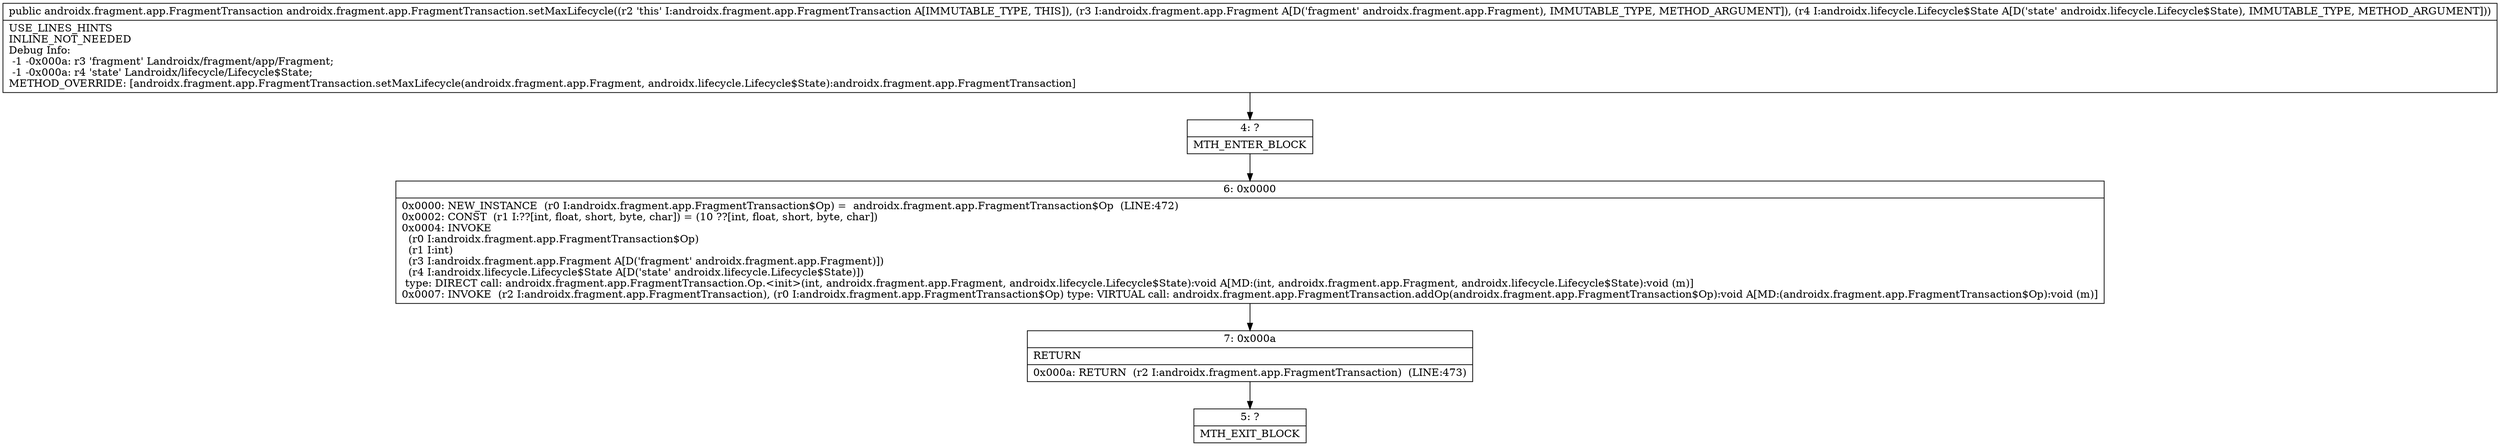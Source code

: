 digraph "CFG forandroidx.fragment.app.FragmentTransaction.setMaxLifecycle(Landroidx\/fragment\/app\/Fragment;Landroidx\/lifecycle\/Lifecycle$State;)Landroidx\/fragment\/app\/FragmentTransaction;" {
Node_4 [shape=record,label="{4\:\ ?|MTH_ENTER_BLOCK\l}"];
Node_6 [shape=record,label="{6\:\ 0x0000|0x0000: NEW_INSTANCE  (r0 I:androidx.fragment.app.FragmentTransaction$Op) =  androidx.fragment.app.FragmentTransaction$Op  (LINE:472)\l0x0002: CONST  (r1 I:??[int, float, short, byte, char]) = (10 ??[int, float, short, byte, char]) \l0x0004: INVOKE  \l  (r0 I:androidx.fragment.app.FragmentTransaction$Op)\l  (r1 I:int)\l  (r3 I:androidx.fragment.app.Fragment A[D('fragment' androidx.fragment.app.Fragment)])\l  (r4 I:androidx.lifecycle.Lifecycle$State A[D('state' androidx.lifecycle.Lifecycle$State)])\l type: DIRECT call: androidx.fragment.app.FragmentTransaction.Op.\<init\>(int, androidx.fragment.app.Fragment, androidx.lifecycle.Lifecycle$State):void A[MD:(int, androidx.fragment.app.Fragment, androidx.lifecycle.Lifecycle$State):void (m)]\l0x0007: INVOKE  (r2 I:androidx.fragment.app.FragmentTransaction), (r0 I:androidx.fragment.app.FragmentTransaction$Op) type: VIRTUAL call: androidx.fragment.app.FragmentTransaction.addOp(androidx.fragment.app.FragmentTransaction$Op):void A[MD:(androidx.fragment.app.FragmentTransaction$Op):void (m)]\l}"];
Node_7 [shape=record,label="{7\:\ 0x000a|RETURN\l|0x000a: RETURN  (r2 I:androidx.fragment.app.FragmentTransaction)  (LINE:473)\l}"];
Node_5 [shape=record,label="{5\:\ ?|MTH_EXIT_BLOCK\l}"];
MethodNode[shape=record,label="{public androidx.fragment.app.FragmentTransaction androidx.fragment.app.FragmentTransaction.setMaxLifecycle((r2 'this' I:androidx.fragment.app.FragmentTransaction A[IMMUTABLE_TYPE, THIS]), (r3 I:androidx.fragment.app.Fragment A[D('fragment' androidx.fragment.app.Fragment), IMMUTABLE_TYPE, METHOD_ARGUMENT]), (r4 I:androidx.lifecycle.Lifecycle$State A[D('state' androidx.lifecycle.Lifecycle$State), IMMUTABLE_TYPE, METHOD_ARGUMENT]))  | USE_LINES_HINTS\lINLINE_NOT_NEEDED\lDebug Info:\l  \-1 \-0x000a: r3 'fragment' Landroidx\/fragment\/app\/Fragment;\l  \-1 \-0x000a: r4 'state' Landroidx\/lifecycle\/Lifecycle$State;\lMETHOD_OVERRIDE: [androidx.fragment.app.FragmentTransaction.setMaxLifecycle(androidx.fragment.app.Fragment, androidx.lifecycle.Lifecycle$State):androidx.fragment.app.FragmentTransaction]\l}"];
MethodNode -> Node_4;Node_4 -> Node_6;
Node_6 -> Node_7;
Node_7 -> Node_5;
}

